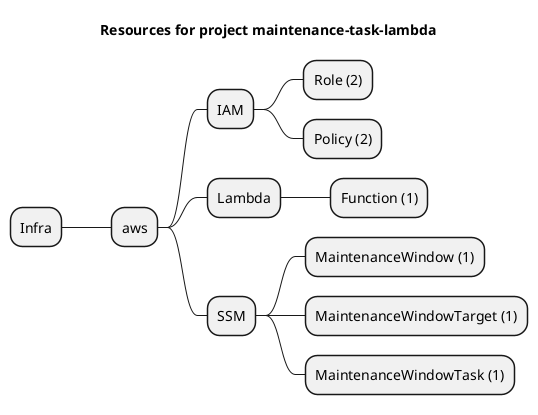 @startmindmap
title Resources for project maintenance-task-lambda
skinparam monochrome true
+ Infra
++ aws
+++ IAM
++++ Role (2)
++++ Policy (2)
+++ Lambda
++++ Function (1)
+++ SSM
++++ MaintenanceWindow (1)
++++ MaintenanceWindowTarget (1)
++++ MaintenanceWindowTask (1)
@endmindmap